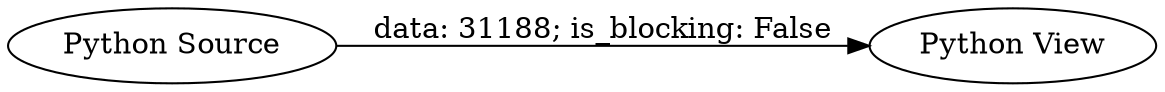 digraph {
	"-4133005915504622356_1" [label="Python View"]
	"-4133005915504622356_2" [label="Python Source"]
	"-4133005915504622356_2" -> "-4133005915504622356_1" [label="data: 31188; is_blocking: False"]
	rankdir=LR
}
